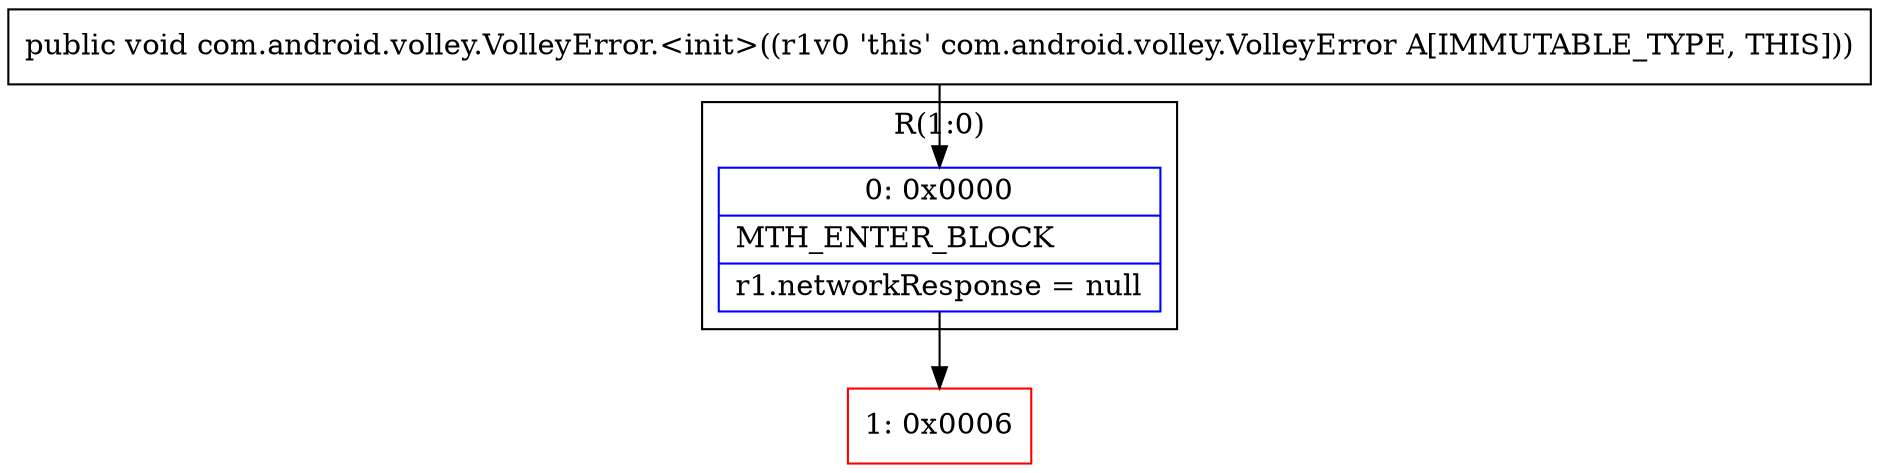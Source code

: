 digraph "CFG forcom.android.volley.VolleyError.\<init\>()V" {
subgraph cluster_Region_1870651212 {
label = "R(1:0)";
node [shape=record,color=blue];
Node_0 [shape=record,label="{0\:\ 0x0000|MTH_ENTER_BLOCK\l|r1.networkResponse = null\l}"];
}
Node_1 [shape=record,color=red,label="{1\:\ 0x0006}"];
MethodNode[shape=record,label="{public void com.android.volley.VolleyError.\<init\>((r1v0 'this' com.android.volley.VolleyError A[IMMUTABLE_TYPE, THIS])) }"];
MethodNode -> Node_0;
Node_0 -> Node_1;
}

